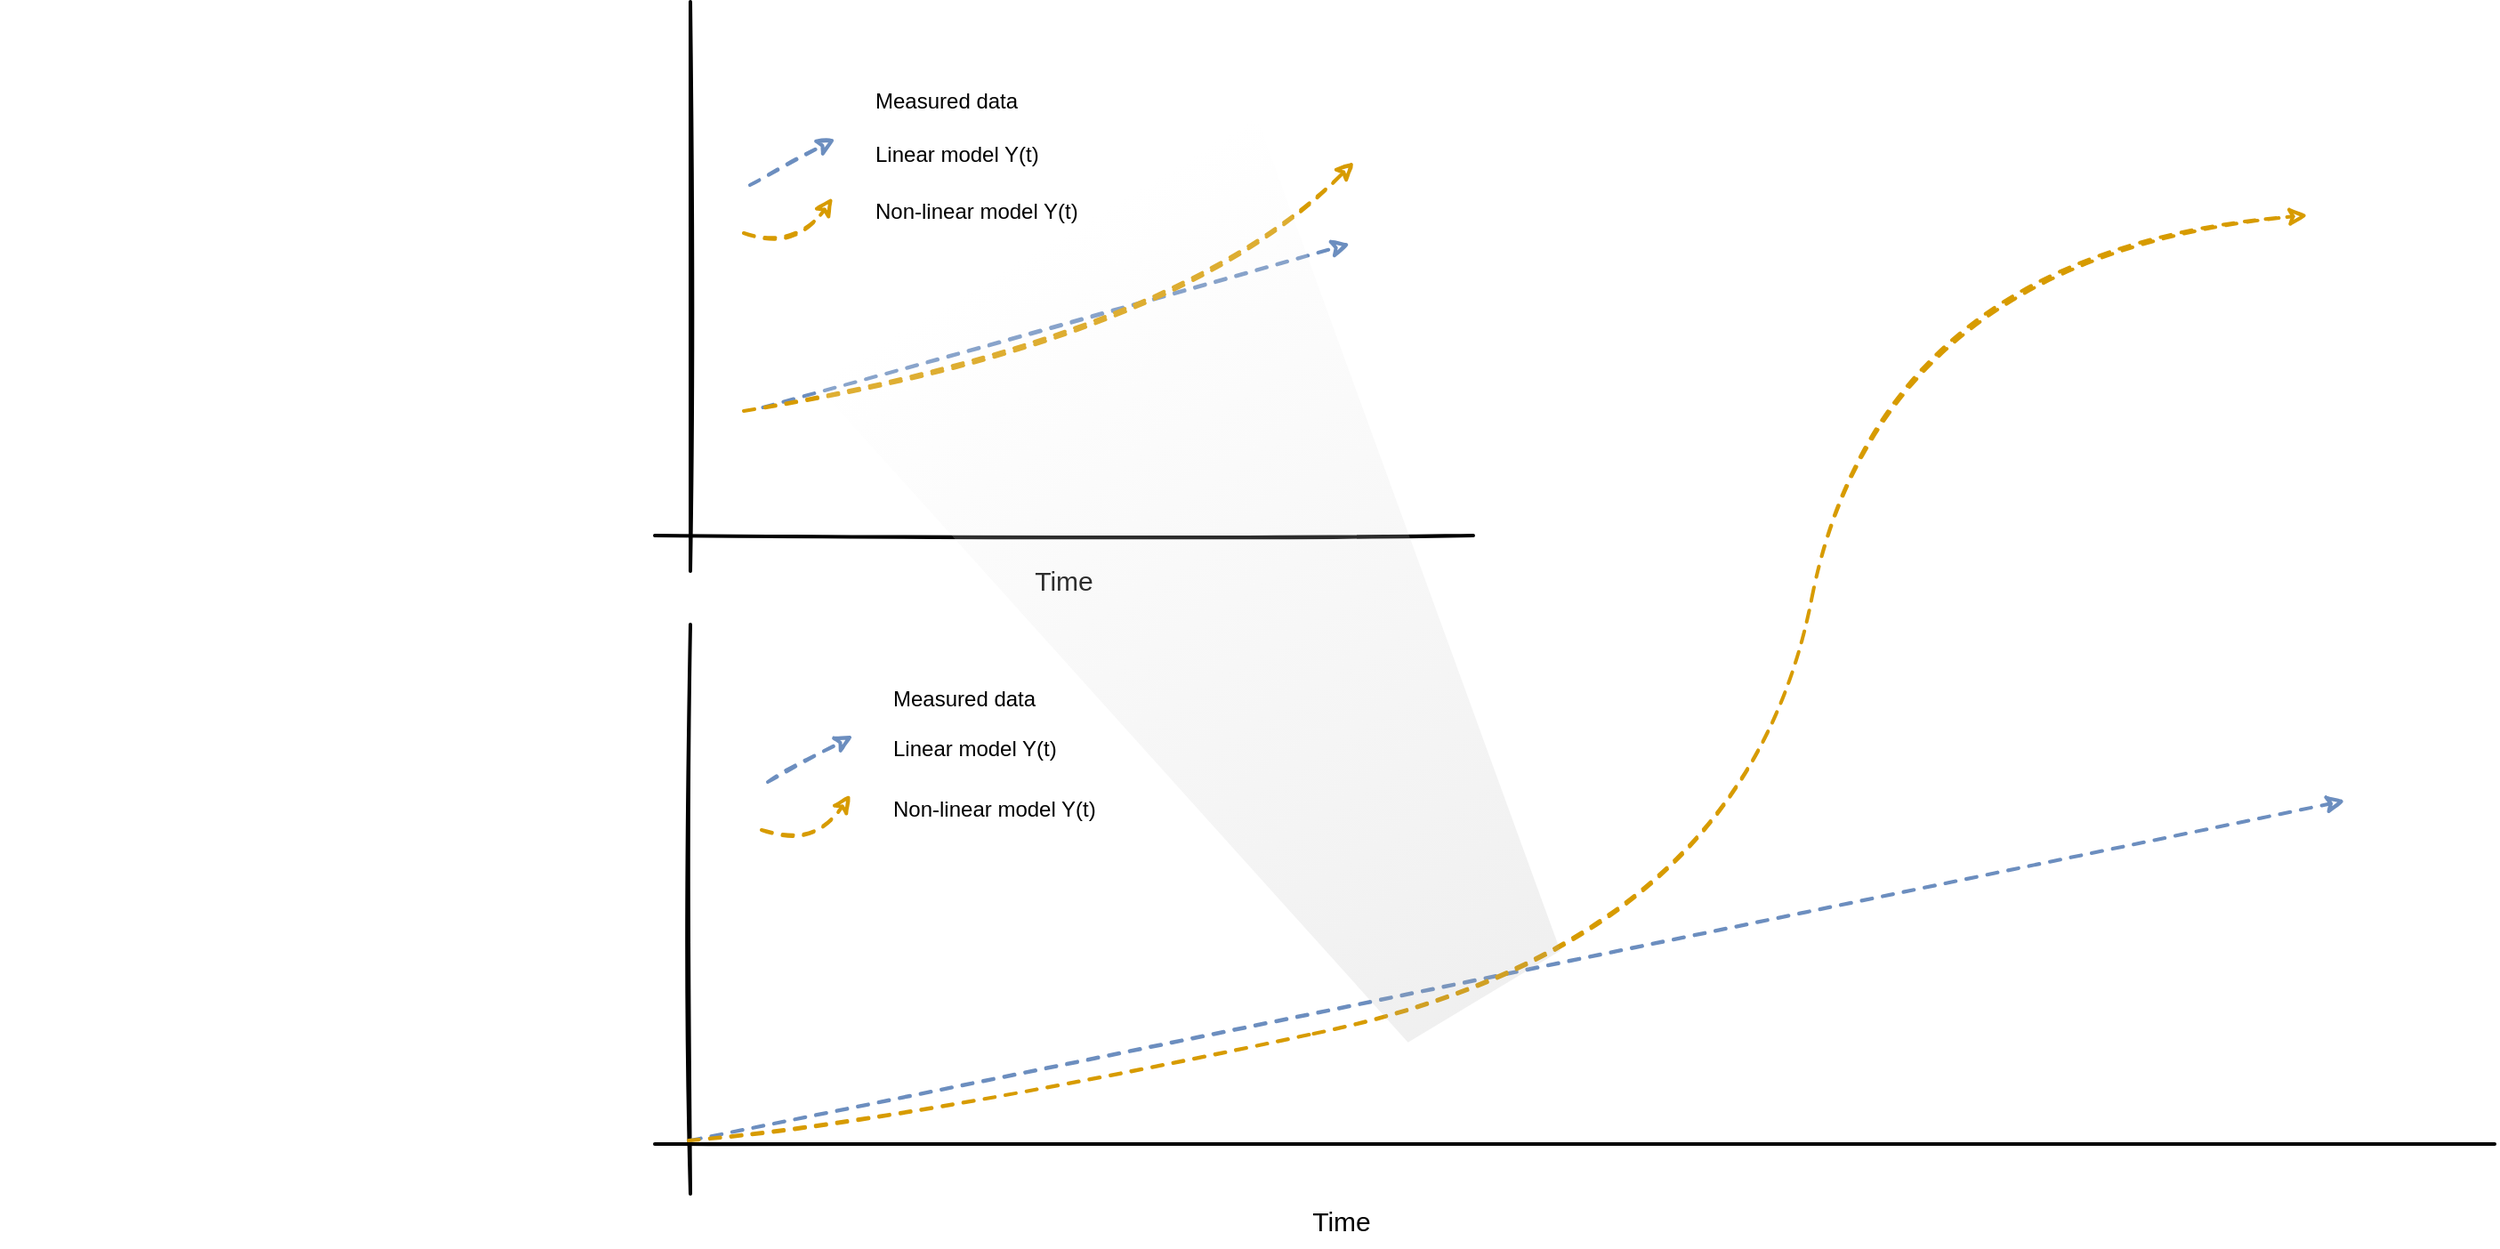 <mxfile version="18.1.3" type="github">
  <diagram id="6t_WaDCt6x7YVjqbkjfq" name="Page-1">
    <mxGraphModel dx="1985" dy="1863" grid="1" gridSize="10" guides="1" tooltips="1" connect="1" arrows="1" fold="1" page="1" pageScale="1" pageWidth="850" pageHeight="1100" math="0" shadow="0">
      <root>
        <mxCell id="0" />
        <mxCell id="1" parent="0" />
        <mxCell id="Sj49qLcoZEn-vy82H97Q-1" value="" style="endArrow=none;html=1;rounded=0;targetPerimeterSpacing=0;sketch=1;strokeWidth=2;" parent="1" edge="1">
          <mxGeometry width="50" height="50" relative="1" as="geometry">
            <mxPoint x="240" y="480" as="sourcePoint" />
            <mxPoint x="240" y="160" as="targetPoint" />
          </mxGeometry>
        </mxCell>
        <mxCell id="Sj49qLcoZEn-vy82H97Q-2" value="" style="endArrow=none;html=1;rounded=0;sketch=1;strokeWidth=2;" parent="1" edge="1">
          <mxGeometry width="50" height="50" relative="1" as="geometry">
            <mxPoint x="220" y="460" as="sourcePoint" />
            <mxPoint x="680" y="460" as="targetPoint" />
          </mxGeometry>
        </mxCell>
        <mxCell id="Sj49qLcoZEn-vy82H97Q-3" value="&lt;font style=&quot;font-size: 15px;&quot; data-font-src=&quot;https://fonts.google.com/specimen/Amatic+SC&quot;&gt;Time&lt;/font&gt;" style="text;html=1;strokeColor=none;fillColor=none;align=center;verticalAlign=middle;whiteSpace=wrap;rounded=0;sketch=1;" parent="1" vertex="1">
          <mxGeometry x="420" y="470" width="60" height="30" as="geometry" />
        </mxCell>
        <mxCell id="Sj49qLcoZEn-vy82H97Q-5" value="" style="shape=image;html=1;verticalAlign=top;verticalLabelPosition=bottom;labelBackgroundColor=#ffffff;imageAspect=0;aspect=fixed;image=https://cdn4.iconfinder.com/data/icons/ionicons/512/icon-ios7-plus-empty-128.png;sketch=1;fontFamily=Helvetica;fontSize=15;rotation=30;" parent="1" vertex="1">
          <mxGeometry x="360" y="360" width="28" height="28" as="geometry" />
        </mxCell>
        <mxCell id="Sj49qLcoZEn-vy82H97Q-6" value="" style="shape=image;html=1;verticalAlign=top;verticalLabelPosition=bottom;labelBackgroundColor=#ffffff;imageAspect=0;aspect=fixed;image=https://cdn4.iconfinder.com/data/icons/ionicons/512/icon-ios7-plus-empty-128.png;sketch=1;fontFamily=Helvetica;fontSize=15;rotation=30;" parent="1" vertex="1">
          <mxGeometry x="300" y="368" width="28" height="28" as="geometry" />
        </mxCell>
        <mxCell id="Sj49qLcoZEn-vy82H97Q-7" value="" style="shape=image;html=1;verticalAlign=top;verticalLabelPosition=bottom;labelBackgroundColor=#ffffff;imageAspect=0;aspect=fixed;image=https://cdn4.iconfinder.com/data/icons/ionicons/512/icon-ios7-plus-empty-128.png;sketch=1;fontFamily=Helvetica;fontSize=15;rotation=30;" parent="1" vertex="1">
          <mxGeometry x="411" y="340" width="28" height="28" as="geometry" />
        </mxCell>
        <mxCell id="Sj49qLcoZEn-vy82H97Q-8" value="" style="shape=image;html=1;verticalAlign=top;verticalLabelPosition=bottom;labelBackgroundColor=#ffffff;imageAspect=0;aspect=fixed;image=https://cdn4.iconfinder.com/data/icons/ionicons/512/icon-ios7-plus-empty-128.png;sketch=1;fontFamily=Helvetica;fontSize=15;rotation=30;" parent="1" vertex="1">
          <mxGeometry x="453.5" y="320" width="28" height="28" as="geometry" />
        </mxCell>
        <mxCell id="Sj49qLcoZEn-vy82H97Q-9" value="" style="shape=image;html=1;verticalAlign=top;verticalLabelPosition=bottom;labelBackgroundColor=#ffffff;imageAspect=0;aspect=fixed;image=https://cdn4.iconfinder.com/data/icons/ionicons/512/icon-ios7-plus-empty-128.png;sketch=1;fontFamily=Helvetica;fontSize=15;rotation=30;" parent="1" vertex="1">
          <mxGeometry x="503.5" y="300" width="28" height="28" as="geometry" />
        </mxCell>
        <mxCell id="Sj49qLcoZEn-vy82H97Q-10" value="" style="shape=image;html=1;verticalAlign=top;verticalLabelPosition=bottom;labelBackgroundColor=#ffffff;imageAspect=0;aspect=fixed;image=https://cdn4.iconfinder.com/data/icons/ionicons/512/icon-ios7-plus-empty-128.png;sketch=1;fontFamily=Helvetica;fontSize=15;rotation=30;" parent="1" vertex="1">
          <mxGeometry x="548" y="290" width="28" height="28" as="geometry" />
        </mxCell>
        <mxCell id="Sj49qLcoZEn-vy82H97Q-11" value="" style="endArrow=classic;dashed=1;html=1;rounded=0;sketch=1;fontFamily=Helvetica;fontSize=15;targetPerimeterSpacing=0;strokeWidth=2;fillColor=#dae8fc;strokeColor=#6c8ebf;endFill=0;" parent="1" edge="1">
          <mxGeometry width="50" height="50" relative="1" as="geometry">
            <mxPoint x="280.75" y="388" as="sourcePoint" />
            <mxPoint x="610.75" y="296" as="targetPoint" />
          </mxGeometry>
        </mxCell>
        <mxCell id="Sj49qLcoZEn-vy82H97Q-12" value="" style="curved=1;endArrow=classic;html=1;rounded=0;sketch=1;fontFamily=Helvetica;fontSize=15;targetPerimeterSpacing=0;strokeWidth=2;dashed=1;fillColor=#ffe6cc;strokeColor=#d79b00;endFill=0;" parent="1" edge="1">
          <mxGeometry width="50" height="50" relative="1" as="geometry">
            <mxPoint x="270" y="390" as="sourcePoint" />
            <mxPoint x="613" y="250" as="targetPoint" />
            <Array as="points">
              <mxPoint x="512.5" y="350" />
            </Array>
          </mxGeometry>
        </mxCell>
        <mxCell id="Sj49qLcoZEn-vy82H97Q-13" style="edgeStyle=none;rounded=0;sketch=1;orthogonalLoop=1;jettySize=auto;html=1;exitX=0.5;exitY=0;exitDx=0;exitDy=0;dashed=1;fontFamily=Helvetica;fontSize=15;endArrow=classic;endFill=0;targetPerimeterSpacing=0;strokeWidth=2;" parent="1" edge="1">
          <mxGeometry relative="1" as="geometry">
            <mxPoint x="160" y="490" as="sourcePoint" />
            <mxPoint x="160" y="490" as="targetPoint" />
          </mxGeometry>
        </mxCell>
        <mxCell id="Sj49qLcoZEn-vy82H97Q-15" value="" style="shape=image;html=1;verticalAlign=top;verticalLabelPosition=bottom;labelBackgroundColor=#ffffff;imageAspect=0;aspect=fixed;image=https://cdn4.iconfinder.com/data/icons/ionicons/512/icon-ios7-plus-empty-128.png;sketch=1;fontFamily=Helvetica;fontSize=15;rotation=30;" parent="1" vertex="1">
          <mxGeometry x="293.5" y="201" width="28" height="28" as="geometry" />
        </mxCell>
        <mxCell id="Sj49qLcoZEn-vy82H97Q-17" value="" style="endArrow=classic;dashed=1;html=1;rounded=0;sketch=1;fontFamily=Helvetica;fontSize=15;targetPerimeterSpacing=0;strokeWidth=2;fillColor=#dae8fc;strokeColor=#6c8ebf;endFill=0;" parent="1" edge="1">
          <mxGeometry width="50" height="50" relative="1" as="geometry">
            <mxPoint x="273.5" y="263" as="sourcePoint" />
            <mxPoint x="321.5" y="237" as="targetPoint" />
            <Array as="points">
              <mxPoint x="321.5" y="237" />
            </Array>
          </mxGeometry>
        </mxCell>
        <mxCell id="Sj49qLcoZEn-vy82H97Q-18" value="" style="curved=1;endArrow=classic;html=1;rounded=0;sketch=1;fontFamily=Helvetica;fontSize=15;strokeWidth=2;dashed=1;fillColor=#ffe6cc;strokeColor=#d79b00;endFill=0;targetPerimeterSpacing=0;" parent="1" edge="1">
          <mxGeometry width="50" height="50" relative="1" as="geometry">
            <mxPoint x="270" y="290" as="sourcePoint" />
            <mxPoint x="320" y="270" as="targetPoint" />
            <Array as="points">
              <mxPoint x="300" y="300" />
            </Array>
          </mxGeometry>
        </mxCell>
        <mxCell id="Sj49qLcoZEn-vy82H97Q-19" value="Measured data" style="text;html=1;strokeColor=none;fillColor=none;align=left;verticalAlign=middle;whiteSpace=wrap;rounded=0;sketch=1;" parent="1" vertex="1">
          <mxGeometry x="341.5" y="201" width="100" height="30" as="geometry" />
        </mxCell>
        <mxCell id="Sj49qLcoZEn-vy82H97Q-22" value="Linear model Y(t)&amp;nbsp;&amp;nbsp;" style="text;html=1;strokeColor=none;fillColor=none;align=left;verticalAlign=middle;whiteSpace=wrap;rounded=0;sketch=1;" parent="1" vertex="1">
          <mxGeometry x="341.5" y="231" width="208.5" height="30" as="geometry" />
        </mxCell>
        <mxCell id="Sj49qLcoZEn-vy82H97Q-23" value="Non-linear model Y(t)" style="text;html=1;strokeColor=none;fillColor=none;align=left;verticalAlign=middle;whiteSpace=wrap;rounded=0;sketch=1;" parent="1" vertex="1">
          <mxGeometry x="341.5" y="263" width="138.5" height="30" as="geometry" />
        </mxCell>
        <mxCell id="DORE6S0-njbx3apYGcze-20" value="" style="endArrow=none;html=1;rounded=0;targetPerimeterSpacing=0;sketch=1;strokeWidth=2;" edge="1" parent="1">
          <mxGeometry width="50" height="50" relative="1" as="geometry">
            <mxPoint x="240" y="830" as="sourcePoint" />
            <mxPoint x="240" y="510" as="targetPoint" />
          </mxGeometry>
        </mxCell>
        <mxCell id="DORE6S0-njbx3apYGcze-21" value="&lt;font style=&quot;font-size: 15px;&quot; data-font-src=&quot;https://fonts.google.com/specimen/Amatic+SC&quot;&gt;Time&lt;/font&gt;" style="text;html=1;strokeColor=none;fillColor=none;align=center;verticalAlign=middle;whiteSpace=wrap;rounded=0;sketch=1;" vertex="1" parent="1">
          <mxGeometry x="576" y="830" width="60" height="30" as="geometry" />
        </mxCell>
        <mxCell id="DORE6S0-njbx3apYGcze-22" value="" style="shape=image;html=1;verticalAlign=top;verticalLabelPosition=bottom;labelBackgroundColor=#ffffff;imageAspect=0;aspect=fixed;image=https://cdn4.iconfinder.com/data/icons/ionicons/512/icon-ios7-plus-empty-128.png;sketch=1;fontFamily=Helvetica;fontSize=15;rotation=30;" vertex="1" parent="1">
          <mxGeometry x="639" y="706" width="28" height="28" as="geometry" />
        </mxCell>
        <mxCell id="DORE6S0-njbx3apYGcze-23" value="" style="shape=image;html=1;verticalAlign=top;verticalLabelPosition=bottom;labelBackgroundColor=#ffffff;imageAspect=0;aspect=fixed;image=https://cdn4.iconfinder.com/data/icons/ionicons/512/icon-ios7-plus-empty-128.png;sketch=1;fontFamily=Helvetica;fontSize=15;rotation=30;" vertex="1" parent="1">
          <mxGeometry x="620" y="711.37" width="28" height="28" as="geometry" />
        </mxCell>
        <mxCell id="DORE6S0-njbx3apYGcze-24" value="" style="shape=image;html=1;verticalAlign=top;verticalLabelPosition=bottom;labelBackgroundColor=#ffffff;imageAspect=0;aspect=fixed;image=https://cdn4.iconfinder.com/data/icons/ionicons/512/icon-ios7-plus-empty-128.png;sketch=1;fontFamily=Helvetica;fontSize=15;rotation=30;" vertex="1" parent="1">
          <mxGeometry x="660" y="700" width="28" height="28" as="geometry" />
        </mxCell>
        <mxCell id="DORE6S0-njbx3apYGcze-25" value="" style="shape=image;html=1;verticalAlign=top;verticalLabelPosition=bottom;labelBackgroundColor=#ffffff;imageAspect=0;aspect=fixed;image=https://cdn4.iconfinder.com/data/icons/ionicons/512/icon-ios7-plus-empty-128.png;sketch=1;fontFamily=Helvetica;fontSize=15;rotation=30;" vertex="1" parent="1">
          <mxGeometry x="680" y="700" width="28" height="28" as="geometry" />
        </mxCell>
        <mxCell id="DORE6S0-njbx3apYGcze-26" value="" style="shape=image;html=1;verticalAlign=top;verticalLabelPosition=bottom;labelBackgroundColor=#ffffff;imageAspect=0;aspect=fixed;image=https://cdn4.iconfinder.com/data/icons/ionicons/512/icon-ios7-plus-empty-128.png;sketch=1;fontFamily=Helvetica;fontSize=15;rotation=30;" vertex="1" parent="1">
          <mxGeometry x="700" y="685" width="28" height="28" as="geometry" />
        </mxCell>
        <mxCell id="DORE6S0-njbx3apYGcze-27" value="" style="shape=image;html=1;verticalAlign=top;verticalLabelPosition=bottom;labelBackgroundColor=#ffffff;imageAspect=0;aspect=fixed;image=https://cdn4.iconfinder.com/data/icons/ionicons/512/icon-ios7-plus-empty-128.png;sketch=1;fontFamily=Helvetica;fontSize=15;rotation=30;" vertex="1" parent="1">
          <mxGeometry x="720.93" y="679.61" width="22.93" height="22.93" as="geometry" />
        </mxCell>
        <mxCell id="DORE6S0-njbx3apYGcze-28" value="" style="endArrow=classic;dashed=1;html=1;rounded=0;sketch=1;fontFamily=Helvetica;fontSize=15;targetPerimeterSpacing=0;strokeWidth=2;fillColor=#dae8fc;strokeColor=#6c8ebf;endFill=0;" edge="1" parent="1">
          <mxGeometry width="50" height="50" relative="1" as="geometry">
            <mxPoint x="240" y="800" as="sourcePoint" />
            <mxPoint x="1170" y="609" as="targetPoint" />
          </mxGeometry>
        </mxCell>
        <mxCell id="DORE6S0-njbx3apYGcze-29" value="" style="curved=1;endArrow=classic;html=1;rounded=0;sketch=1;fontFamily=Helvetica;fontSize=15;targetPerimeterSpacing=0;strokeWidth=2;dashed=1;fillColor=#ffe6cc;strokeColor=#d79b00;endFill=0;" edge="1" parent="1">
          <mxGeometry width="50" height="50" relative="1" as="geometry">
            <mxPoint x="239" y="800" as="sourcePoint" />
            <mxPoint x="1149" y="280" as="targetPoint" />
            <Array as="points">
              <mxPoint x="349" y="790" />
              <mxPoint x="831.5" y="690" />
              <mxPoint x="909" y="300" />
            </Array>
          </mxGeometry>
        </mxCell>
        <mxCell id="DORE6S0-njbx3apYGcze-30" style="edgeStyle=none;rounded=0;sketch=1;orthogonalLoop=1;jettySize=auto;html=1;exitX=0.5;exitY=0;exitDx=0;exitDy=0;dashed=1;fontFamily=Helvetica;fontSize=15;endArrow=classic;endFill=0;targetPerimeterSpacing=0;strokeWidth=2;" edge="1" parent="1">
          <mxGeometry relative="1" as="geometry">
            <mxPoint x="-140" y="713.5" as="sourcePoint" />
            <mxPoint x="-140" y="713.5" as="targetPoint" />
          </mxGeometry>
        </mxCell>
        <mxCell id="DORE6S0-njbx3apYGcze-31" value="" style="shape=image;html=1;verticalAlign=top;verticalLabelPosition=bottom;labelBackgroundColor=#ffffff;imageAspect=0;aspect=fixed;image=https://cdn4.iconfinder.com/data/icons/ionicons/512/icon-ios7-plus-empty-128.png;sketch=1;fontFamily=Helvetica;fontSize=15;rotation=30;" vertex="1" parent="1">
          <mxGeometry x="303.5" y="536.5" width="28" height="28" as="geometry" />
        </mxCell>
        <mxCell id="DORE6S0-njbx3apYGcze-32" value="" style="endArrow=classic;dashed=1;html=1;rounded=0;sketch=1;fontFamily=Helvetica;fontSize=15;targetPerimeterSpacing=0;strokeWidth=2;fillColor=#dae8fc;strokeColor=#6c8ebf;endFill=0;" edge="1" parent="1">
          <mxGeometry width="50" height="50" relative="1" as="geometry">
            <mxPoint x="283.5" y="598.5" as="sourcePoint" />
            <mxPoint x="331.5" y="572.5" as="targetPoint" />
            <Array as="points">
              <mxPoint x="331.5" y="572.5" />
            </Array>
          </mxGeometry>
        </mxCell>
        <mxCell id="DORE6S0-njbx3apYGcze-33" value="" style="curved=1;endArrow=classic;html=1;rounded=0;sketch=1;fontFamily=Helvetica;fontSize=15;strokeWidth=2;dashed=1;fillColor=#ffe6cc;strokeColor=#d79b00;endFill=0;targetPerimeterSpacing=0;" edge="1" parent="1">
          <mxGeometry width="50" height="50" relative="1" as="geometry">
            <mxPoint x="280" y="625.5" as="sourcePoint" />
            <mxPoint x="330" y="605.5" as="targetPoint" />
            <Array as="points">
              <mxPoint x="310" y="635.5" />
            </Array>
          </mxGeometry>
        </mxCell>
        <mxCell id="DORE6S0-njbx3apYGcze-34" value="Measured data" style="text;html=1;strokeColor=none;fillColor=none;align=left;verticalAlign=middle;whiteSpace=wrap;rounded=0;sketch=1;" vertex="1" parent="1">
          <mxGeometry x="351.5" y="536.5" width="100" height="30" as="geometry" />
        </mxCell>
        <mxCell id="DORE6S0-njbx3apYGcze-35" value="Linear model Y(t)&amp;nbsp;&amp;nbsp;" style="text;html=1;strokeColor=none;fillColor=none;align=left;verticalAlign=middle;whiteSpace=wrap;rounded=0;sketch=1;" vertex="1" parent="1">
          <mxGeometry x="351.5" y="564.5" width="208.5" height="30" as="geometry" />
        </mxCell>
        <mxCell id="DORE6S0-njbx3apYGcze-36" value="Non-linear model Y(t)" style="text;html=1;strokeColor=none;fillColor=none;align=left;verticalAlign=middle;whiteSpace=wrap;rounded=0;sketch=1;" vertex="1" parent="1">
          <mxGeometry x="351.5" y="598.5" width="138.5" height="30" as="geometry" />
        </mxCell>
        <mxCell id="DORE6S0-njbx3apYGcze-37" value="" style="endArrow=none;html=1;rounded=0;sketch=1;strokeWidth=2;" edge="1" parent="1">
          <mxGeometry width="50" height="50" relative="1" as="geometry">
            <mxPoint x="220" y="802" as="sourcePoint" />
            <mxPoint x="1254" y="802" as="targetPoint" />
          </mxGeometry>
        </mxCell>
        <mxCell id="DORE6S0-njbx3apYGcze-51" value="" style="shape=trapezoid;perimeter=trapezoidPerimeter;whiteSpace=wrap;html=1;fixedSize=1;rotation=-211;size=95.07;gradientColor=#B3B3B3;gradientDirection=north;opacity=20;strokeColor=none;" vertex="1" parent="1">
          <mxGeometry x="415.08" y="264.73" width="290" height="489.37" as="geometry" />
        </mxCell>
      </root>
    </mxGraphModel>
  </diagram>
</mxfile>

